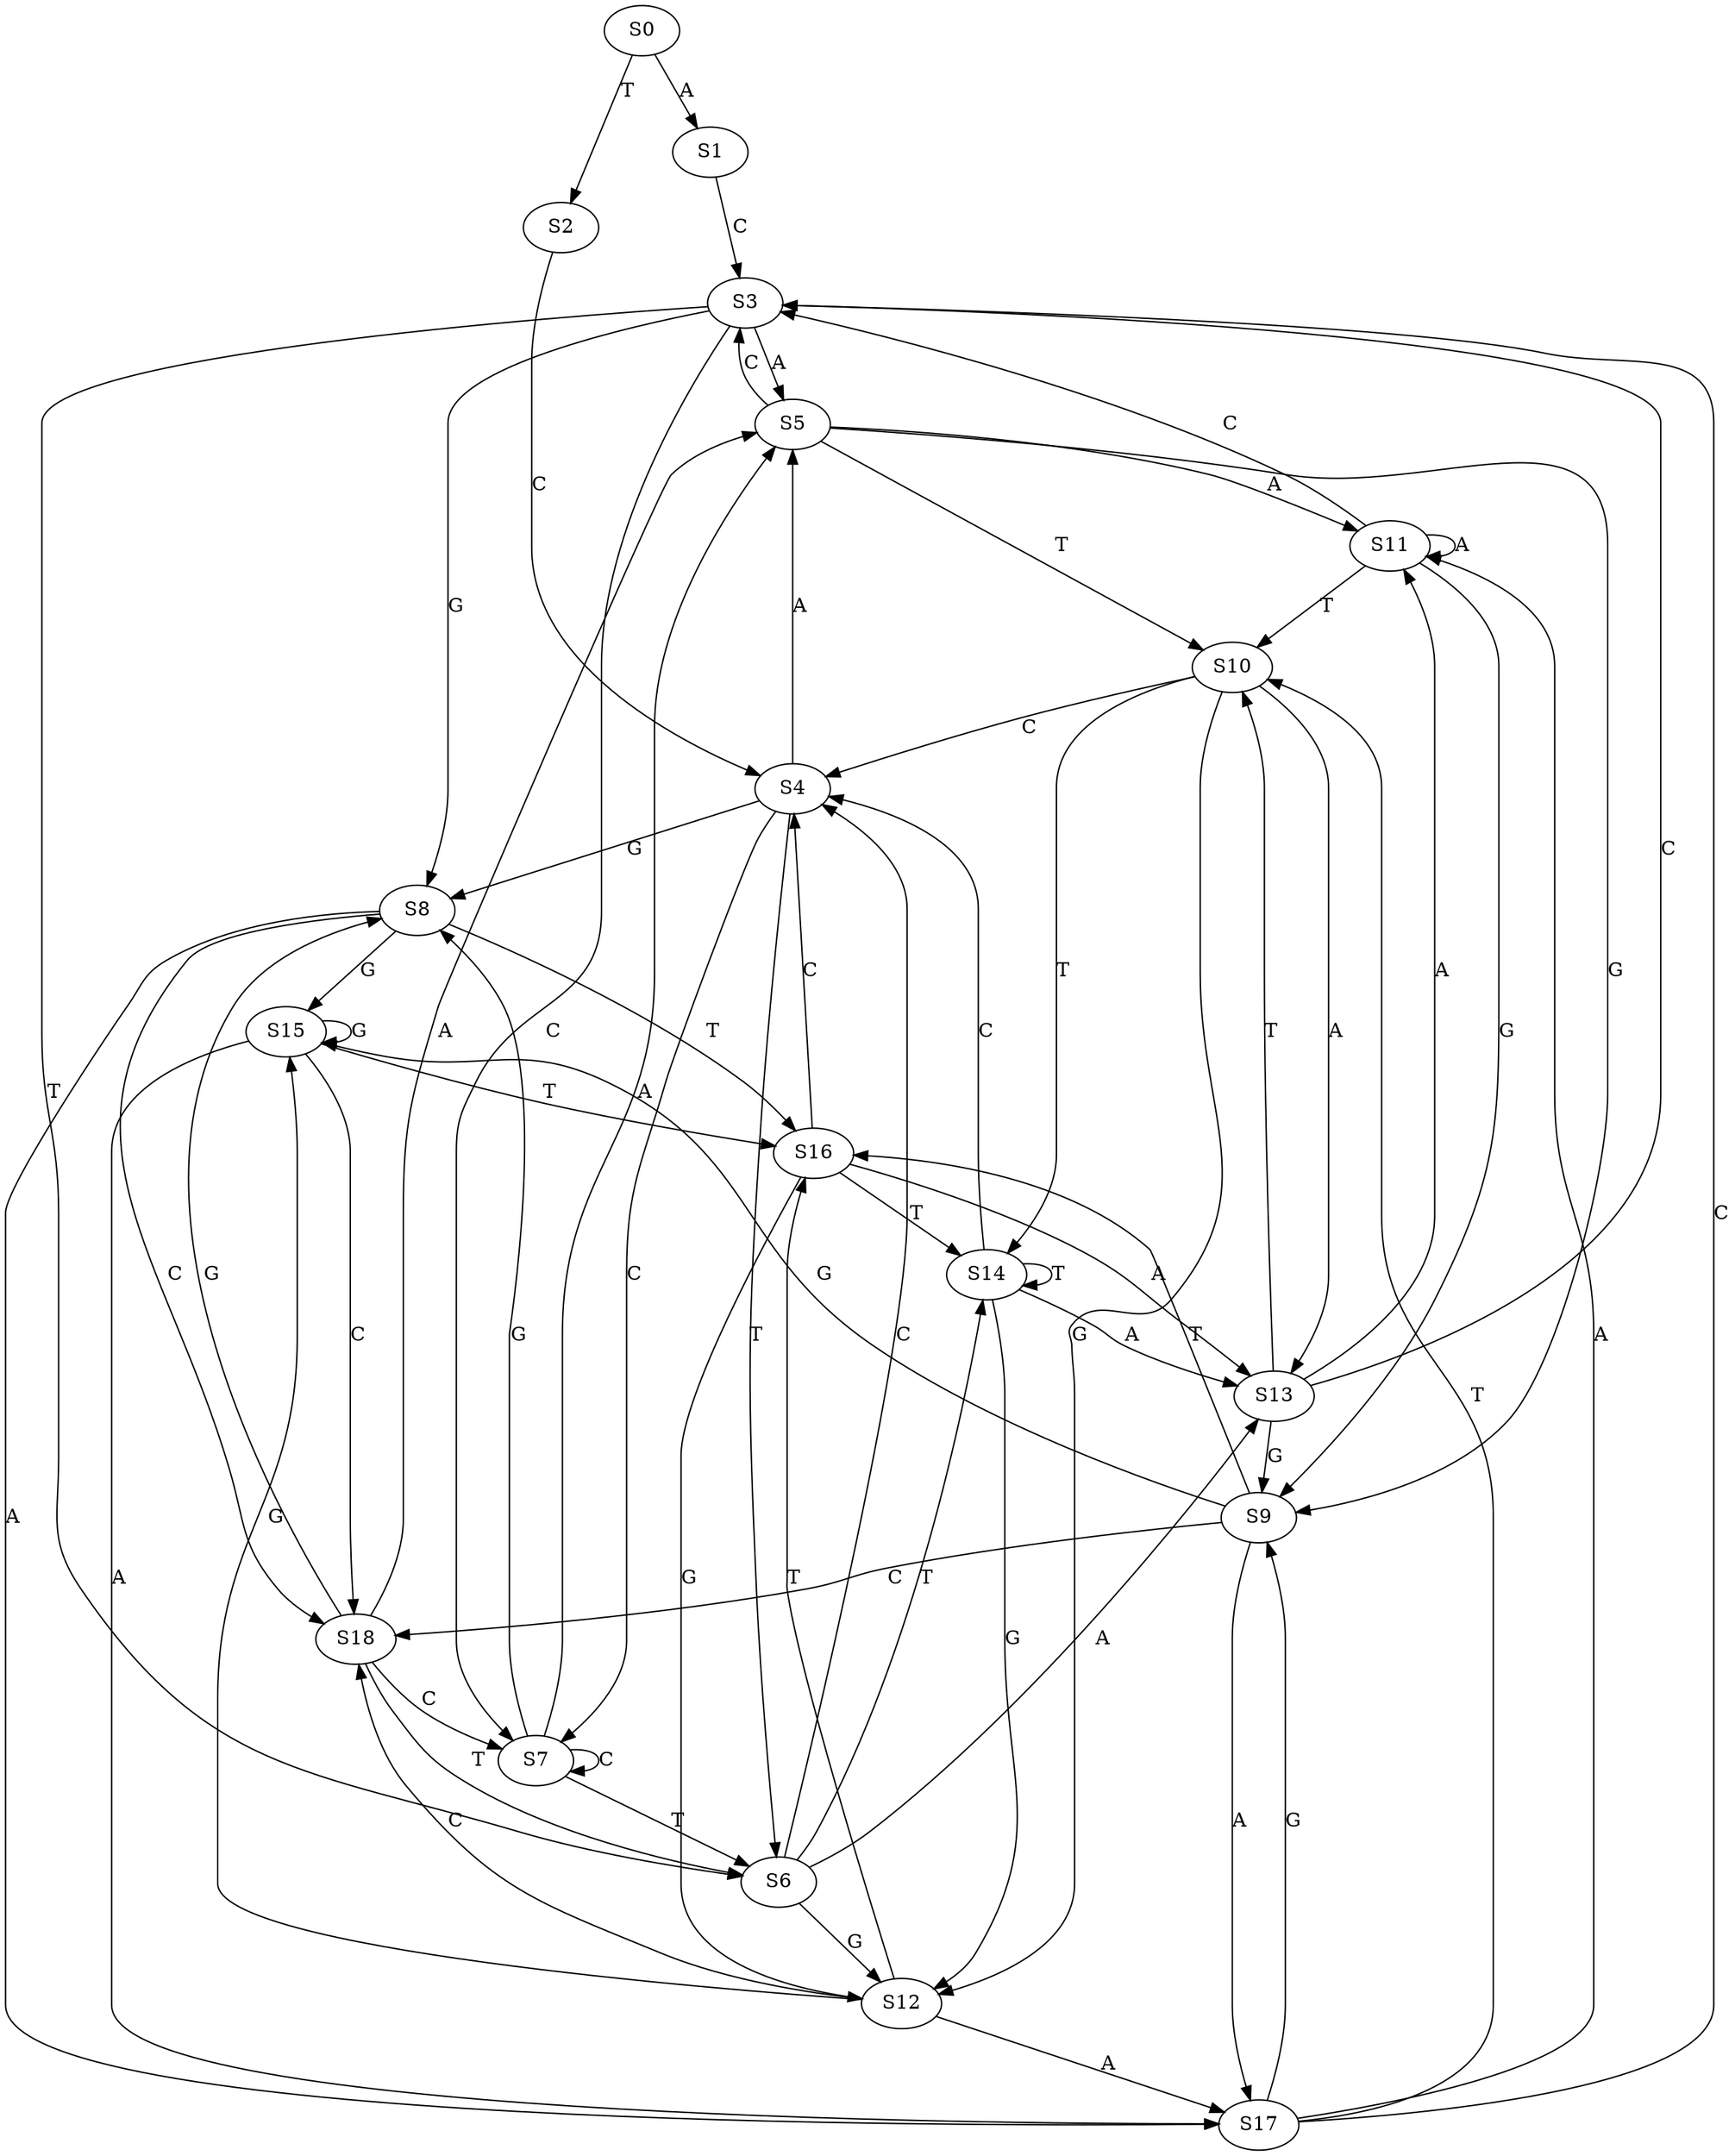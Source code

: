 strict digraph  {
	S0 -> S1 [ label = A ];
	S0 -> S2 [ label = T ];
	S1 -> S3 [ label = C ];
	S2 -> S4 [ label = C ];
	S3 -> S5 [ label = A ];
	S3 -> S6 [ label = T ];
	S3 -> S7 [ label = C ];
	S3 -> S8 [ label = G ];
	S4 -> S6 [ label = T ];
	S4 -> S8 [ label = G ];
	S4 -> S7 [ label = C ];
	S4 -> S5 [ label = A ];
	S5 -> S9 [ label = G ];
	S5 -> S10 [ label = T ];
	S5 -> S3 [ label = C ];
	S5 -> S11 [ label = A ];
	S6 -> S12 [ label = G ];
	S6 -> S4 [ label = C ];
	S6 -> S13 [ label = A ];
	S6 -> S14 [ label = T ];
	S7 -> S8 [ label = G ];
	S7 -> S7 [ label = C ];
	S7 -> S5 [ label = A ];
	S7 -> S6 [ label = T ];
	S8 -> S15 [ label = G ];
	S8 -> S16 [ label = T ];
	S8 -> S17 [ label = A ];
	S8 -> S18 [ label = C ];
	S9 -> S16 [ label = T ];
	S9 -> S15 [ label = G ];
	S9 -> S17 [ label = A ];
	S9 -> S18 [ label = C ];
	S10 -> S13 [ label = A ];
	S10 -> S4 [ label = C ];
	S10 -> S12 [ label = G ];
	S10 -> S14 [ label = T ];
	S11 -> S10 [ label = T ];
	S11 -> S3 [ label = C ];
	S11 -> S9 [ label = G ];
	S11 -> S11 [ label = A ];
	S12 -> S17 [ label = A ];
	S12 -> S16 [ label = T ];
	S12 -> S18 [ label = C ];
	S12 -> S15 [ label = G ];
	S13 -> S9 [ label = G ];
	S13 -> S10 [ label = T ];
	S13 -> S11 [ label = A ];
	S13 -> S3 [ label = C ];
	S14 -> S4 [ label = C ];
	S14 -> S13 [ label = A ];
	S14 -> S12 [ label = G ];
	S14 -> S14 [ label = T ];
	S15 -> S17 [ label = A ];
	S15 -> S16 [ label = T ];
	S15 -> S15 [ label = G ];
	S15 -> S18 [ label = C ];
	S16 -> S13 [ label = A ];
	S16 -> S4 [ label = C ];
	S16 -> S12 [ label = G ];
	S16 -> S14 [ label = T ];
	S17 -> S9 [ label = G ];
	S17 -> S11 [ label = A ];
	S17 -> S3 [ label = C ];
	S17 -> S10 [ label = T ];
	S18 -> S7 [ label = C ];
	S18 -> S6 [ label = T ];
	S18 -> S8 [ label = G ];
	S18 -> S5 [ label = A ];
}
